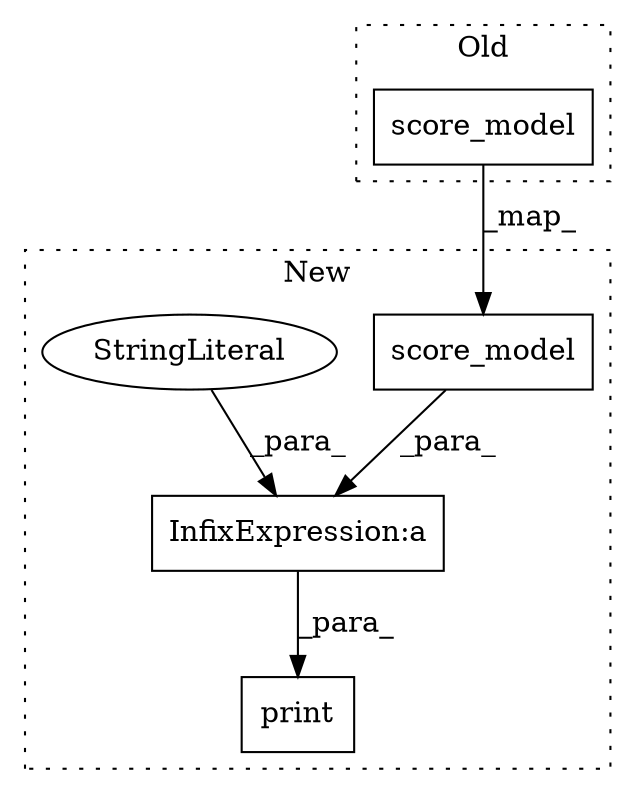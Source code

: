 digraph G {
subgraph cluster0 {
1 [label="score_model" a="32" s="1890,1918" l="12,1" shape="box"];
label = "Old";
style="dotted";
}
subgraph cluster1 {
2 [label="score_model" a="32" s="1972,2000" l="12,1" shape="box"];
3 [label="InfixExpression:a" a="27" s="2066" l="3" shape="box"];
4 [label="print" a="32" s="2033,2084" l="6,1" shape="box"];
5 [label="StringLiteral" a="45" s="2039" l="27" shape="ellipse"];
label = "New";
style="dotted";
}
1 -> 2 [label="_map_"];
2 -> 3 [label="_para_"];
3 -> 4 [label="_para_"];
5 -> 3 [label="_para_"];
}